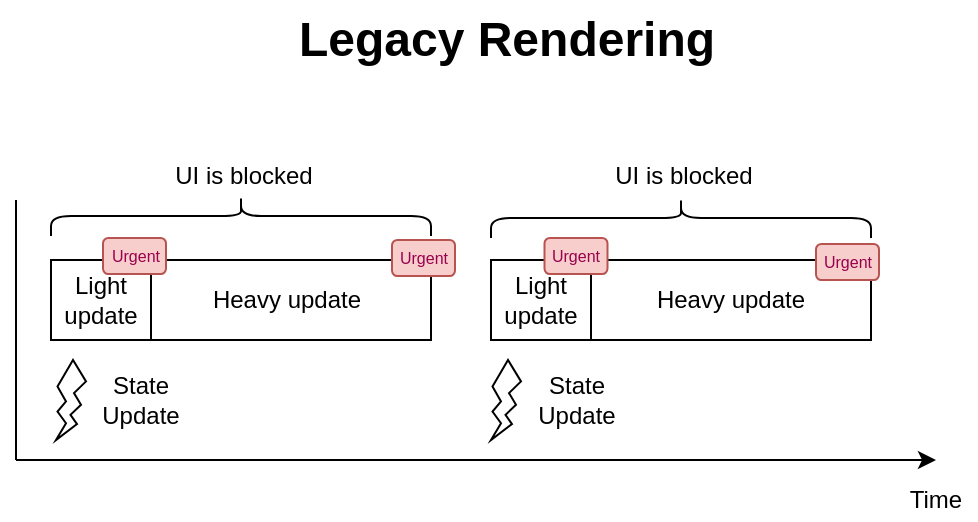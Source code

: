 <mxfile version="13.6.2" type="device" pages="2"><diagram id="RO4s78d6mBl0kVTibEh6" name="Legacy Rendering Mode"><mxGraphModel dx="677" dy="451" grid="1" gridSize="10" guides="1" tooltips="1" connect="1" arrows="1" fold="1" page="0" pageScale="1" pageWidth="827" pageHeight="1169" math="0" shadow="0"><root><mxCell id="0"/><mxCell id="1" parent="0"/><mxCell id="G77BhDTHabbCZ8IZiMR9-1" value="" style="rounded=0;whiteSpace=wrap;html=1;" parent="1" vertex="1"><mxGeometry x="227.5" y="400" width="50" height="40" as="geometry"/></mxCell><mxCell id="G77BhDTHabbCZ8IZiMR9-2" value="" style="rounded=0;whiteSpace=wrap;html=1;" parent="1" vertex="1"><mxGeometry x="277.5" y="400" width="140" height="40" as="geometry"/></mxCell><mxCell id="G77BhDTHabbCZ8IZiMR9-3" value="Light update" style="text;html=1;strokeColor=none;fillColor=none;align=center;verticalAlign=middle;whiteSpace=wrap;rounded=0;" parent="1" vertex="1"><mxGeometry x="220" y="410" width="65" height="20" as="geometry"/></mxCell><mxCell id="G77BhDTHabbCZ8IZiMR9-5" value="" style="endArrow=classic;html=1;" parent="1" edge="1"><mxGeometry width="50" height="50" relative="1" as="geometry"><mxPoint x="210" y="500" as="sourcePoint"/><mxPoint x="670" y="500" as="targetPoint"/></mxGeometry></mxCell><mxCell id="G77BhDTHabbCZ8IZiMR9-6" value="Heavy update" style="text;html=1;strokeColor=none;fillColor=none;align=center;verticalAlign=middle;whiteSpace=wrap;rounded=0;" parent="1" vertex="1"><mxGeometry x="293.5" y="410" width="102.5" height="20" as="geometry"/></mxCell><mxCell id="G77BhDTHabbCZ8IZiMR9-7" value="Time" style="text;html=1;strokeColor=none;fillColor=none;align=center;verticalAlign=middle;whiteSpace=wrap;rounded=0;" parent="1" vertex="1"><mxGeometry x="650" y="510" width="40" height="20" as="geometry"/></mxCell><mxCell id="G77BhDTHabbCZ8IZiMR9-8" value="" style="rounded=0;whiteSpace=wrap;html=1;" parent="1" vertex="1"><mxGeometry x="447.5" y="400" width="50" height="40" as="geometry"/></mxCell><mxCell id="G77BhDTHabbCZ8IZiMR9-9" value="" style="rounded=0;whiteSpace=wrap;html=1;" parent="1" vertex="1"><mxGeometry x="497.5" y="400" width="140" height="40" as="geometry"/></mxCell><mxCell id="G77BhDTHabbCZ8IZiMR9-12" value="" style="endArrow=none;html=1;" parent="1" edge="1"><mxGeometry width="50" height="50" relative="1" as="geometry"><mxPoint x="210" y="500" as="sourcePoint"/><mxPoint x="210" y="370" as="targetPoint"/></mxGeometry></mxCell><mxCell id="G77BhDTHabbCZ8IZiMR9-13" value="" style="verticalLabelPosition=bottom;verticalAlign=top;html=1;shape=mxgraph.basic.flash" parent="1" vertex="1"><mxGeometry x="230" y="450" width="15" height="40" as="geometry"/></mxCell><mxCell id="G77BhDTHabbCZ8IZiMR9-14" value="State Update" style="text;html=1;strokeColor=none;fillColor=none;align=center;verticalAlign=middle;whiteSpace=wrap;rounded=0;" parent="1" vertex="1"><mxGeometry x="240" y="460" width="65" height="20" as="geometry"/></mxCell><mxCell id="G77BhDTHabbCZ8IZiMR9-15" value="" style="verticalLabelPosition=bottom;verticalAlign=top;html=1;shape=mxgraph.basic.flash" parent="1" vertex="1"><mxGeometry x="447.5" y="450" width="15" height="40" as="geometry"/></mxCell><mxCell id="G77BhDTHabbCZ8IZiMR9-16" value="State Update" style="text;html=1;strokeColor=none;fillColor=none;align=center;verticalAlign=middle;whiteSpace=wrap;rounded=0;" parent="1" vertex="1"><mxGeometry x="457.5" y="460" width="65" height="20" as="geometry"/></mxCell><mxCell id="G77BhDTHabbCZ8IZiMR9-18" value="Legacy Rendering" style="text;strokeColor=none;fillColor=none;html=1;fontSize=24;fontStyle=1;verticalAlign=middle;align=center;" parent="1" vertex="1"><mxGeometry x="306.25" y="270" width="297.5" height="40" as="geometry"/></mxCell><mxCell id="G77BhDTHabbCZ8IZiMR9-19" value="" style="shape=curlyBracket;whiteSpace=wrap;html=1;rounded=1;rotation=90;" parent="1" vertex="1"><mxGeometry x="312.5" y="283" width="20" height="190" as="geometry"/></mxCell><mxCell id="G77BhDTHabbCZ8IZiMR9-20" value="UI is blocked" style="text;html=1;strokeColor=none;fillColor=none;align=center;verticalAlign=middle;whiteSpace=wrap;rounded=0;" parent="1" vertex="1"><mxGeometry x="273.5" y="348" width="100" height="20" as="geometry"/></mxCell><mxCell id="G77BhDTHabbCZ8IZiMR9-21" value="" style="shape=curlyBracket;whiteSpace=wrap;html=1;rounded=1;rotation=90;" parent="1" vertex="1"><mxGeometry x="532.5" y="284" width="20" height="190" as="geometry"/></mxCell><mxCell id="G77BhDTHabbCZ8IZiMR9-22" value="UI is blocked" style="text;html=1;strokeColor=none;fillColor=none;align=center;verticalAlign=middle;whiteSpace=wrap;rounded=0;" parent="1" vertex="1"><mxGeometry x="493.5" y="348" width="100" height="20" as="geometry"/></mxCell><mxCell id="s_syMQ3LlIcJO75VA66h-1" value="Urgent" style="text;html=1;strokeColor=#b85450;fillColor=#f8cecc;align=center;verticalAlign=middle;whiteSpace=wrap;rounded=1;fontColor=#99004D;fontSize=8;" parent="1" vertex="1"><mxGeometry x="253.5" y="389" width="31.5" height="18" as="geometry"/></mxCell><mxCell id="s_syMQ3LlIcJO75VA66h-2" value="Urgent" style="text;html=1;strokeColor=#b85450;fillColor=#f8cecc;align=center;verticalAlign=middle;whiteSpace=wrap;rounded=1;fontColor=#99004D;fontSize=8;" parent="1" vertex="1"><mxGeometry x="398" y="390" width="31.5" height="18" as="geometry"/></mxCell><mxCell id="s_syMQ3LlIcJO75VA66h-3" value="Urgent" style="text;html=1;strokeColor=#b85450;fillColor=#f8cecc;align=center;verticalAlign=middle;whiteSpace=wrap;rounded=1;fontColor=#99004D;fontSize=8;" parent="1" vertex="1"><mxGeometry x="474.25" y="389" width="31.5" height="18" as="geometry"/></mxCell><mxCell id="s_syMQ3LlIcJO75VA66h-4" value="Urgent" style="text;html=1;strokeColor=#b85450;fillColor=#f8cecc;align=center;verticalAlign=middle;whiteSpace=wrap;rounded=1;fontColor=#99004D;fontSize=8;" parent="1" vertex="1"><mxGeometry x="610" y="392" width="31.5" height="18" as="geometry"/></mxCell><mxCell id="s_syMQ3LlIcJO75VA66h-7" value="Light update" style="text;html=1;strokeColor=none;fillColor=none;align=center;verticalAlign=middle;whiteSpace=wrap;rounded=0;" parent="1" vertex="1"><mxGeometry x="440" y="410" width="65" height="20" as="geometry"/></mxCell><mxCell id="s_syMQ3LlIcJO75VA66h-8" value="Heavy update" style="text;html=1;strokeColor=none;fillColor=none;align=center;verticalAlign=middle;whiteSpace=wrap;rounded=0;" parent="1" vertex="1"><mxGeometry x="516.25" y="410" width="102.5" height="20" as="geometry"/></mxCell></root></mxGraphModel></diagram><diagram name="Concurrent Rendering Mode" id="UcLTOYWenVFWfGPZ1xJc"><mxGraphModel dx="569" dy="379" grid="1" gridSize="10" guides="1" tooltips="1" connect="1" arrows="1" fold="1" page="0" pageScale="1" pageWidth="827" pageHeight="1169" math="0" shadow="0"><root><mxCell id="MP2D5K7OzAaJCFjKg6QI-0"/><mxCell id="MP2D5K7OzAaJCFjKg6QI-1" parent="MP2D5K7OzAaJCFjKg6QI-0"/><mxCell id="MP2D5K7OzAaJCFjKg6QI-2" value="" style="rounded=0;whiteSpace=wrap;html=1;" parent="MP2D5K7OzAaJCFjKg6QI-1" vertex="1"><mxGeometry x="227.5" y="388" width="50" height="40" as="geometry"/></mxCell><mxCell id="MP2D5K7OzAaJCFjKg6QI-5" value="" style="endArrow=classic;html=1;" parent="MP2D5K7OzAaJCFjKg6QI-1" edge="1"><mxGeometry width="50" height="50" relative="1" as="geometry"><mxPoint x="210" y="500" as="sourcePoint"/><mxPoint x="670" y="500" as="targetPoint"/></mxGeometry></mxCell><mxCell id="MP2D5K7OzAaJCFjKg6QI-7" value="Time" style="text;html=1;strokeColor=none;fillColor=none;align=center;verticalAlign=middle;whiteSpace=wrap;rounded=0;" parent="MP2D5K7OzAaJCFjKg6QI-1" vertex="1"><mxGeometry x="650" y="510" width="40" height="20" as="geometry"/></mxCell><mxCell id="MP2D5K7OzAaJCFjKg6QI-9" value="" style="rounded=0;whiteSpace=wrap;html=1;" parent="MP2D5K7OzAaJCFjKg6QI-1" vertex="1"><mxGeometry x="497.5" y="388" width="140" height="40" as="geometry"/></mxCell><mxCell id="MP2D5K7OzAaJCFjKg6QI-12" value="" style="endArrow=none;html=1;" parent="MP2D5K7OzAaJCFjKg6QI-1" edge="1"><mxGeometry width="50" height="50" relative="1" as="geometry"><mxPoint x="210" y="500" as="sourcePoint"/><mxPoint x="210" y="370" as="targetPoint"/></mxGeometry></mxCell><mxCell id="MP2D5K7OzAaJCFjKg6QI-13" value="" style="verticalLabelPosition=bottom;verticalAlign=top;html=1;shape=mxgraph.basic.flash" parent="MP2D5K7OzAaJCFjKg6QI-1" vertex="1"><mxGeometry x="230" y="450" width="15" height="40" as="geometry"/></mxCell><mxCell id="MP2D5K7OzAaJCFjKg6QI-14" value="State Update" style="text;html=1;strokeColor=none;fillColor=none;align=center;verticalAlign=middle;whiteSpace=wrap;rounded=0;" parent="MP2D5K7OzAaJCFjKg6QI-1" vertex="1"><mxGeometry x="240" y="460" width="65" height="20" as="geometry"/></mxCell><mxCell id="MP2D5K7OzAaJCFjKg6QI-17" value="Concurrent Rendering" style="text;strokeColor=none;fillColor=none;html=1;fontSize=24;fontStyle=1;verticalAlign=middle;align=center;" parent="MP2D5K7OzAaJCFjKg6QI-1" vertex="1"><mxGeometry x="287.75" y="256.75" width="297.5" height="40" as="geometry"/></mxCell><mxCell id="MP2D5K7OzAaJCFjKg6QI-18" value="" style="shape=curlyBracket;whiteSpace=wrap;html=1;rounded=1;rotation=90;" parent="MP2D5K7OzAaJCFjKg6QI-1" vertex="1"><mxGeometry x="243.75" y="338.75" width="20" height="52.5" as="geometry"/></mxCell><mxCell id="MP2D5K7OzAaJCFjKg6QI-19" value="UI is blocked" style="text;html=1;strokeColor=none;fillColor=none;align=center;verticalAlign=middle;whiteSpace=wrap;rounded=0;" parent="MP2D5K7OzAaJCFjKg6QI-1" vertex="1"><mxGeometry x="205" y="328" width="100" height="20" as="geometry"/></mxCell><mxCell id="MP2D5K7OzAaJCFjKg6QI-20" value="" style="shape=curlyBracket;whiteSpace=wrap;html=1;rounded=1;rotation=90;" parent="MP2D5K7OzAaJCFjKg6QI-1" vertex="1"><mxGeometry x="556.25" y="293.75" width="20" height="142.5" as="geometry"/></mxCell><mxCell id="MP2D5K7OzAaJCFjKg6QI-21" value="UI is blocked" style="text;html=1;strokeColor=none;fillColor=none;align=center;verticalAlign=middle;whiteSpace=wrap;rounded=0;" parent="MP2D5K7OzAaJCFjKg6QI-1" vertex="1"><mxGeometry x="517.5" y="328" width="100" height="20" as="geometry"/></mxCell><mxCell id="WybvgbOrhk_JvjI8wjKL-0" value="" style="rounded=0;whiteSpace=wrap;html=1;" parent="MP2D5K7OzAaJCFjKg6QI-1" vertex="1"><mxGeometry x="336.5" y="388" width="50" height="40" as="geometry"/></mxCell><mxCell id="WybvgbOrhk_JvjI8wjKL-2" value="" style="verticalLabelPosition=bottom;verticalAlign=top;html=1;shape=mxgraph.basic.flash" parent="MP2D5K7OzAaJCFjKg6QI-1" vertex="1"><mxGeometry x="339" y="450" width="15" height="40" as="geometry"/></mxCell><mxCell id="WybvgbOrhk_JvjI8wjKL-3" value="State Update" style="text;html=1;strokeColor=none;fillColor=none;align=center;verticalAlign=middle;whiteSpace=wrap;rounded=0;" parent="MP2D5K7OzAaJCFjKg6QI-1" vertex="1"><mxGeometry x="349" y="460" width="65" height="20" as="geometry"/></mxCell><mxCell id="WybvgbOrhk_JvjI8wjKL-4" value="" style="shape=curlyBracket;whiteSpace=wrap;html=1;rounded=1;rotation=90;" parent="MP2D5K7OzAaJCFjKg6QI-1" vertex="1"><mxGeometry x="352.75" y="338.75" width="20" height="52.5" as="geometry"/></mxCell><mxCell id="WybvgbOrhk_JvjI8wjKL-5" value="UI is blocked" style="text;html=1;strokeColor=none;fillColor=none;align=center;verticalAlign=middle;whiteSpace=wrap;rounded=0;" parent="MP2D5K7OzAaJCFjKg6QI-1" vertex="1"><mxGeometry x="312.5" y="328" width="100" height="20" as="geometry"/></mxCell><mxCell id="WybvgbOrhk_JvjI8wjKL-6" value="" style="endArrow=none;dashed=1;html=1;dashPattern=1 3;strokeWidth=2;fontColor=#3333FF;fillColor=#dae8fc;strokeColor=#6c8ebf;" parent="MP2D5K7OzAaJCFjKg6QI-1" edge="1"><mxGeometry width="50" height="50" relative="1" as="geometry"><mxPoint x="247.5" y="439.25" as="sourcePoint"/><mxPoint x="497.5" y="439.25" as="targetPoint"/></mxGeometry></mxCell><mxCell id="WybvgbOrhk_JvjI8wjKL-7" value="pending...." style="text;html=1;strokeColor=none;fillColor=none;align=center;verticalAlign=middle;whiteSpace=wrap;rounded=0;fontColor=#000066;" parent="MP2D5K7OzAaJCFjKg6QI-1" vertex="1"><mxGeometry x="386.5" y="419.25" width="100" height="20" as="geometry"/></mxCell><mxCell id="WybvgbOrhk_JvjI8wjKL-9" value="Urgent" style="text;html=1;strokeColor=#b85450;fillColor=#f8cecc;align=center;verticalAlign=middle;whiteSpace=wrap;rounded=1;fontColor=#99004D;fontSize=8;" parent="MP2D5K7OzAaJCFjKg6QI-1" vertex="1"><mxGeometry x="374" y="379" width="31.5" height="18" as="geometry"/></mxCell><mxCell id="WybvgbOrhk_JvjI8wjKL-10" value="Urgent" style="text;html=1;strokeColor=#b85450;fillColor=#f8cecc;align=center;verticalAlign=middle;whiteSpace=wrap;rounded=1;fontColor=#99004D;fontSize=8;" parent="MP2D5K7OzAaJCFjKg6QI-1" vertex="1"><mxGeometry x="265" y="379" width="31.5" height="18" as="geometry"/></mxCell><mxCell id="WybvgbOrhk_JvjI8wjKL-11" value="Transition" style="text;html=1;strokeColor=#6c8ebf;fillColor=#dae8fc;align=center;verticalAlign=middle;whiteSpace=wrap;rounded=1;fontSize=8;" parent="MP2D5K7OzAaJCFjKg6QI-1" vertex="1"><mxGeometry x="603.5" y="378" width="46.5" height="18" as="geometry"/></mxCell><mxCell id="Z3BWttS03ArMxFeH0hIU-1" value="Heavy update" style="text;html=1;strokeColor=none;fillColor=none;align=center;verticalAlign=middle;whiteSpace=wrap;rounded=0;" parent="MP2D5K7OzAaJCFjKg6QI-1" vertex="1"><mxGeometry x="515" y="397.25" width="102.5" height="20" as="geometry"/></mxCell><mxCell id="CrBMjCy9fqT9JlbzSJvC-0" value="Light update" style="text;html=1;strokeColor=none;fillColor=none;align=center;verticalAlign=middle;whiteSpace=wrap;rounded=0;" parent="MP2D5K7OzAaJCFjKg6QI-1" vertex="1"><mxGeometry x="220" y="398.25" width="65" height="20" as="geometry"/></mxCell><mxCell id="CrBMjCy9fqT9JlbzSJvC-1" value="Light update" style="text;html=1;strokeColor=none;fillColor=none;align=center;verticalAlign=middle;whiteSpace=wrap;rounded=0;" parent="MP2D5K7OzAaJCFjKg6QI-1" vertex="1"><mxGeometry x="329.5" y="398.25" width="65" height="20" as="geometry"/></mxCell></root></mxGraphModel></diagram></mxfile>